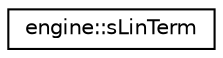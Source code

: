 digraph G
{
  edge [fontname="Helvetica",fontsize="10",labelfontname="Helvetica",labelfontsize="10"];
  node [fontname="Helvetica",fontsize="10",shape=record];
  rankdir="LR";
  Node1 [label="engine::sLinTerm",height=0.2,width=0.4,color="black", fillcolor="white", style="filled",URL="$structengine_1_1sLinTerm.html"];
}
